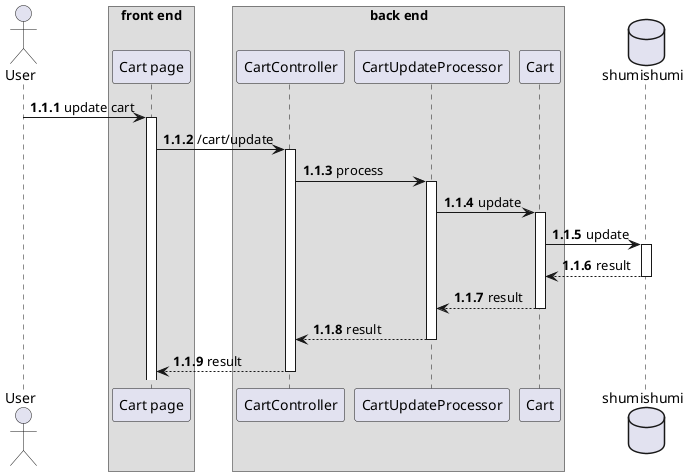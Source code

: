 @startuml template
autonumber 1.1.1

actor User as u

box "front end"
participant "Cart page" as cart
end box

box "back end"
participant "CartController" as cc

participant "CartUpdateProcessor" as updateproc

participant "Cart" as wm
end box

database shumishumi as db

u -> cart++ : update cart
cart -> cc++ : /cart/update
cc -> updateproc++ : process

updateproc -> wm++ : update
wm -> db++ : update
return result
return result
return result
return result

@enduml
